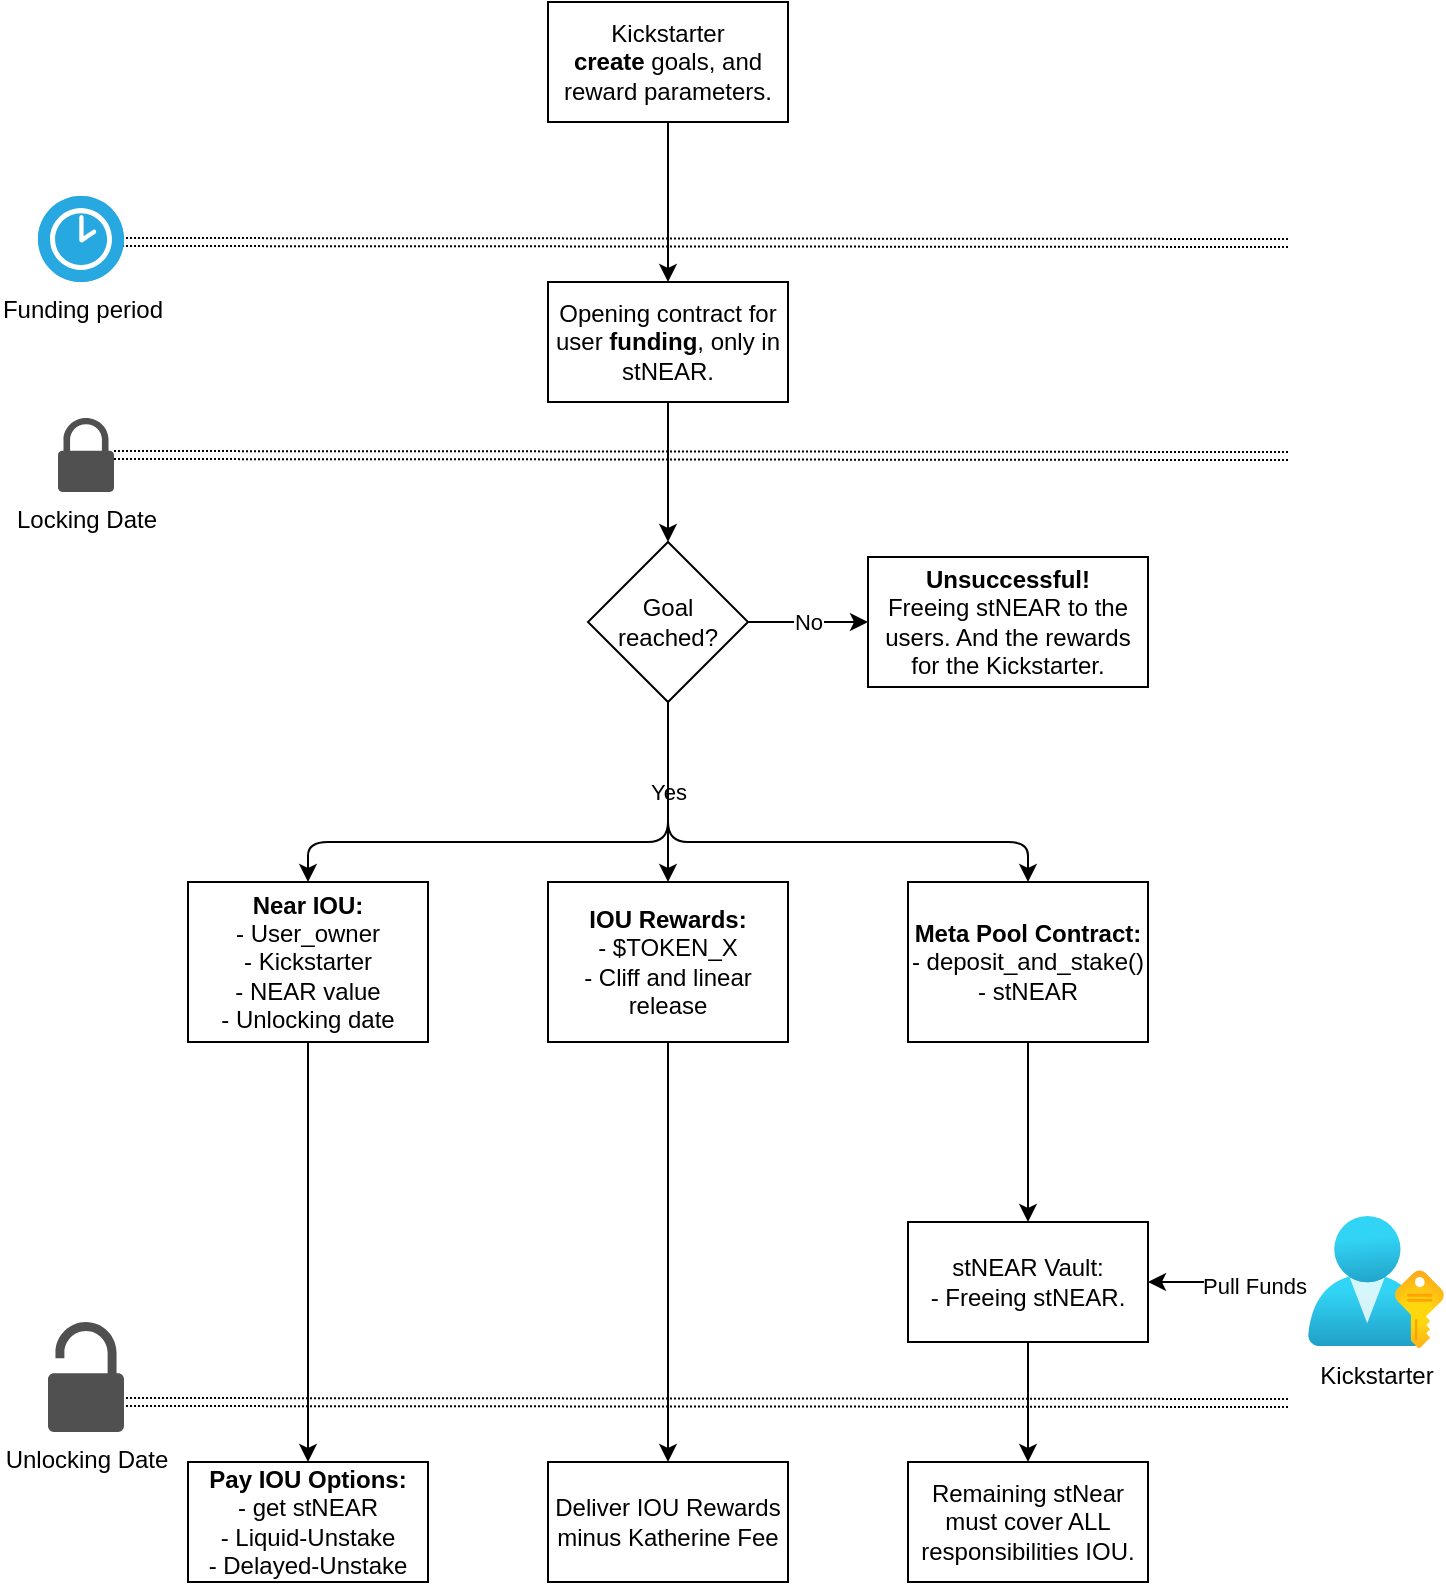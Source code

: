 <mxfile>
    <diagram id="bX7EOOADEytLh77N1e9f" name="Page-1">
        <mxGraphModel dx="840" dy="715" grid="1" gridSize="10" guides="1" tooltips="1" connect="1" arrows="1" fold="1" page="1" pageScale="1" pageWidth="850" pageHeight="1100" math="0" shadow="0">
            <root>
                <mxCell id="0"/>
                <mxCell id="1" parent="0"/>
                <mxCell id="7" value="" style="edgeStyle=none;html=1;" parent="1" source="3" target="6" edge="1">
                    <mxGeometry relative="1" as="geometry"/>
                </mxCell>
                <mxCell id="3" value="Opening contract for user&amp;nbsp;&lt;b&gt;funding&lt;/b&gt;, only in stNEAR." style="whiteSpace=wrap;html=1;" parent="1" vertex="1">
                    <mxGeometry x="320" y="190" width="120" height="60" as="geometry"/>
                </mxCell>
                <mxCell id="9" value="No" style="edgeStyle=none;html=1;" parent="1" source="6" target="8" edge="1">
                    <mxGeometry relative="1" as="geometry"/>
                </mxCell>
                <mxCell id="11" value="Yes" style="edgeStyle=none;html=1;" parent="1" source="6" target="10" edge="1">
                    <mxGeometry relative="1" as="geometry"/>
                </mxCell>
                <mxCell id="13" value="" style="edgeStyle=none;html=1;entryX=0.5;entryY=0;entryDx=0;entryDy=0;" parent="1" source="6" target="12" edge="1">
                    <mxGeometry relative="1" as="geometry">
                        <mxPoint x="200" y="440" as="targetPoint"/>
                        <Array as="points">
                            <mxPoint x="380" y="470"/>
                            <mxPoint x="200" y="470"/>
                        </Array>
                    </mxGeometry>
                </mxCell>
                <mxCell id="15" value="" style="edgeStyle=none;html=1;entryX=0.5;entryY=0;entryDx=0;entryDy=0;" parent="1" source="6" target="14" edge="1">
                    <mxGeometry relative="1" as="geometry">
                        <Array as="points">
                            <mxPoint x="380" y="470"/>
                            <mxPoint x="560" y="470"/>
                        </Array>
                    </mxGeometry>
                </mxCell>
                <mxCell id="6" value="Goal reached?" style="rhombus;whiteSpace=wrap;html=1;" parent="1" vertex="1">
                    <mxGeometry x="340" y="320" width="80" height="80" as="geometry"/>
                </mxCell>
                <mxCell id="8" value="&lt;b&gt;Unsuccessful!&lt;br&gt;&lt;/b&gt;Freeing stNEAR to the users. And the rewards for the Kickstarter." style="whiteSpace=wrap;html=1;" parent="1" vertex="1">
                    <mxGeometry x="480" y="327.5" width="140" height="65" as="geometry"/>
                </mxCell>
                <mxCell id="32" value="" style="edgeStyle=none;html=1;" parent="1" source="10" target="31" edge="1">
                    <mxGeometry relative="1" as="geometry"/>
                </mxCell>
                <mxCell id="10" value="&lt;b&gt;IOU Rewards:&lt;/b&gt;&lt;br&gt;- $TOKEN_X&lt;br&gt;- Cliff and linear release" style="whiteSpace=wrap;html=1;" parent="1" vertex="1">
                    <mxGeometry x="320" y="490" width="120" height="80" as="geometry"/>
                </mxCell>
                <mxCell id="30" value="" style="edgeStyle=none;html=1;" parent="1" source="12" target="29" edge="1">
                    <mxGeometry relative="1" as="geometry"/>
                </mxCell>
                <mxCell id="12" value="&lt;b&gt;Near IOU:&lt;/b&gt;&lt;br&gt;- User_owner&lt;br&gt;- Kickstarter&lt;br&gt;- NEAR value&lt;br&gt;- Unlocking date" style="whiteSpace=wrap;html=1;" parent="1" vertex="1">
                    <mxGeometry x="140" y="490" width="120" height="80" as="geometry"/>
                </mxCell>
                <mxCell id="17" value="" style="edgeStyle=none;html=1;" parent="1" source="14" target="16" edge="1">
                    <mxGeometry relative="1" as="geometry"/>
                </mxCell>
                <mxCell id="14" value="&lt;b&gt;Meta Pool Contract:&lt;br&gt;&lt;/b&gt;- deposit_and_stake()&lt;br&gt;- stNEAR" style="whiteSpace=wrap;html=1;" parent="1" vertex="1">
                    <mxGeometry x="500" y="490" width="120" height="80" as="geometry"/>
                </mxCell>
                <mxCell id="34" value="" style="edgeStyle=none;html=1;" parent="1" source="16" target="33" edge="1">
                    <mxGeometry relative="1" as="geometry"/>
                </mxCell>
                <mxCell id="16" value="stNEAR Vault:&lt;br&gt;- Freeing stNEAR." style="whiteSpace=wrap;html=1;" parent="1" vertex="1">
                    <mxGeometry x="500" y="660" width="120" height="60" as="geometry"/>
                </mxCell>
                <mxCell id="22" value="" style="edgeStyle=none;html=1;" parent="1" source="18" target="16" edge="1">
                    <mxGeometry relative="1" as="geometry"/>
                </mxCell>
                <mxCell id="23" value="Pull Funds" style="edgeLabel;html=1;align=center;verticalAlign=middle;resizable=0;points=[];" parent="22" vertex="1" connectable="0">
                    <mxGeometry x="-0.327" y="2" relative="1" as="geometry">
                        <mxPoint as="offset"/>
                    </mxGeometry>
                </mxCell>
                <mxCell id="18" value="Kickstarter" style="aspect=fixed;html=1;points=[];align=center;image;fontSize=12;image=img/lib/azure2/azure_stack/User_Subscriptions.svg;" parent="1" vertex="1">
                    <mxGeometry x="700" y="657" width="68" height="66" as="geometry"/>
                </mxCell>
                <mxCell id="27" value="" style="edgeStyle=none;html=1;dashed=1;dashPattern=1 1;shape=link;" parent="1" source="25" edge="1">
                    <mxGeometry relative="1" as="geometry">
                        <mxPoint x="690" y="277" as="targetPoint"/>
                    </mxGeometry>
                </mxCell>
                <mxCell id="25" value="Locking Date" style="sketch=0;pointerEvents=1;shadow=0;dashed=0;html=1;strokeColor=none;fillColor=#505050;labelPosition=center;verticalLabelPosition=bottom;verticalAlign=top;outlineConnect=0;align=center;shape=mxgraph.office.security.lock_protected;" parent="1" vertex="1">
                    <mxGeometry x="75" y="258" width="28" height="37" as="geometry"/>
                </mxCell>
                <mxCell id="28" value="" style="edgeStyle=none;html=1;dashed=1;dashPattern=1 1;shape=link;" parent="1" edge="1">
                    <mxGeometry relative="1" as="geometry">
                        <mxPoint x="103" y="750.002" as="sourcePoint"/>
                        <mxPoint x="690" y="750.49" as="targetPoint"/>
                    </mxGeometry>
                </mxCell>
                <mxCell id="24" value="Unlocking Date" style="sketch=0;pointerEvents=1;shadow=0;dashed=0;html=1;strokeColor=none;fillColor=#505050;labelPosition=center;verticalLabelPosition=bottom;verticalAlign=top;outlineConnect=0;align=center;shape=mxgraph.office.security.lock_unprotected;" parent="1" vertex="1">
                    <mxGeometry x="70" y="710" width="38" height="55" as="geometry"/>
                </mxCell>
                <mxCell id="29" value="&lt;b&gt;Pay IOU Options:&lt;br&gt;&lt;/b&gt;- get stNEAR&lt;br&gt;- Liquid-Unstake&lt;br&gt;- Delayed-Unstake" style="whiteSpace=wrap;html=1;" parent="1" vertex="1">
                    <mxGeometry x="140" y="780" width="120" height="60" as="geometry"/>
                </mxCell>
                <mxCell id="31" value="Deliver IOU Rewards minus Katherine Fee" style="whiteSpace=wrap;html=1;" parent="1" vertex="1">
                    <mxGeometry x="320" y="780" width="120" height="60" as="geometry"/>
                </mxCell>
                <mxCell id="33" value="Remaining stNear must cover ALL responsibilities IOU." style="whiteSpace=wrap;html=1;" parent="1" vertex="1">
                    <mxGeometry x="500" y="780" width="120" height="60" as="geometry"/>
                </mxCell>
                <mxCell id="37" value="" style="edgeStyle=none;html=1;" edge="1" parent="1" source="35" target="3">
                    <mxGeometry relative="1" as="geometry"/>
                </mxCell>
                <mxCell id="35" value="Kickstarter &lt;b&gt;create&lt;/b&gt;&amp;nbsp;goals, and reward parameters." style="whiteSpace=wrap;html=1;" vertex="1" parent="1">
                    <mxGeometry x="320" y="50" width="120" height="60" as="geometry"/>
                </mxCell>
                <mxCell id="38" value="" style="edgeStyle=none;html=1;dashed=1;dashPattern=1 1;shape=link;" edge="1" parent="1">
                    <mxGeometry relative="1" as="geometry">
                        <mxPoint x="690" y="170.49" as="targetPoint"/>
                        <mxPoint x="103" y="170.002" as="sourcePoint"/>
                    </mxGeometry>
                </mxCell>
                <mxCell id="40" value="Funding period" style="fillColor=#28A8E0;verticalLabelPosition=bottom;sketch=0;html=1;strokeColor=#ffffff;verticalAlign=top;align=center;points=[[0.145,0.145,0],[0.5,0,0],[0.855,0.145,0],[1,0.5,0],[0.855,0.855,0],[0.5,1,0],[0.145,0.855,0],[0,0.5,0]];pointerEvents=1;shape=mxgraph.cisco_safe.compositeIcon;bgIcon=ellipse;resIcon=mxgraph.cisco_safe.capability.time_synchronization;" vertex="1" parent="1">
                    <mxGeometry x="65" y="147" width="43" height="43" as="geometry"/>
                </mxCell>
            </root>
        </mxGraphModel>
    </diagram>
</mxfile>